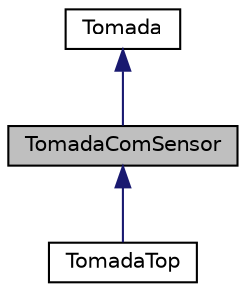 digraph "TomadaComSensor"
{
  edge [fontname="Helvetica",fontsize="10",labelfontname="Helvetica",labelfontsize="10"];
  node [fontname="Helvetica",fontsize="10",shape=record];
  Node1 [label="TomadaComSensor",height=0.2,width=0.4,color="black", fillcolor="grey75", style="filled", fontcolor="black"];
  Node2 -> Node1 [dir="back",color="midnightblue",fontsize="10",style="solid"];
  Node2 [label="Tomada",height=0.2,width=0.4,color="black", fillcolor="white", style="filled",URL="$class_tomada.html"];
  Node1 -> Node3 [dir="back",color="midnightblue",fontsize="10",style="solid"];
  Node3 [label="TomadaTop",height=0.2,width=0.4,color="black", fillcolor="white", style="filled",URL="$class_tomada_top.html"];
}
